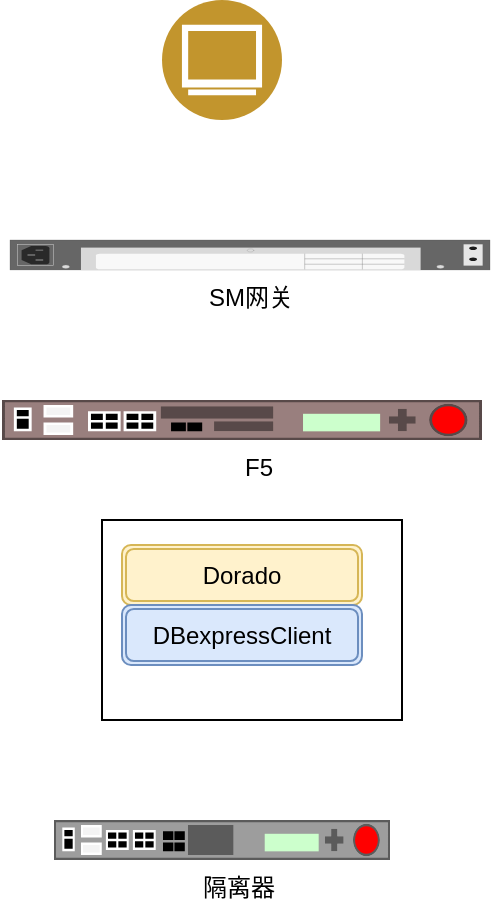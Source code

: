 <mxfile version="20.3.2" type="github">
  <diagram id="StDbWVGbuC4IspPMEpyC" name="Page-1">
    <mxGraphModel dx="1422" dy="754" grid="1" gridSize="10" guides="1" tooltips="1" connect="1" arrows="1" fold="1" page="1" pageScale="1" pageWidth="827" pageHeight="1169" math="0" shadow="0">
      <root>
        <mxCell id="0" />
        <mxCell id="1" parent="0" />
        <mxCell id="kidQvLxyVNKyfz2EifL9-16" value="" style="rounded=0;whiteSpace=wrap;html=1;" vertex="1" parent="1">
          <mxGeometry x="340" y="290" width="150" height="100" as="geometry" />
        </mxCell>
        <mxCell id="kidQvLxyVNKyfz2EifL9-1" value="F5" style="strokeColor=#b85450;html=1;labelPosition=center;align=center;spacingLeft=15;shadow=0;dashed=0;outlineConnect=0;shape=mxgraph.rack.f5.big_ip_3900;fillColor=#f8cecc;verticalLabelPosition=bottom;verticalAlign=top;" vertex="1" parent="1">
          <mxGeometry x="290" y="230" width="240" height="20" as="geometry" />
        </mxCell>
        <mxCell id="kidQvLxyVNKyfz2EifL9-5" value="SM网关" style="html=1;verticalLabelPosition=bottom;verticalAlign=top;outlineConnect=0;shadow=0;dashed=0;shape=mxgraph.rack.hpe_aruba.gateways_controllers.aruba_7010_mobility_controller_rear;" vertex="1" parent="1">
          <mxGeometry x="294" y="150" width="240" height="15" as="geometry" />
        </mxCell>
        <mxCell id="kidQvLxyVNKyfz2EifL9-7" value="" style="aspect=fixed;perimeter=ellipsePerimeter;html=1;align=center;shadow=0;dashed=0;fontColor=#4277BB;labelBackgroundColor=#ffffff;fontSize=12;spacingTop=3;image;image=img/lib/ibm/users/browser.svg;" vertex="1" parent="1">
          <mxGeometry x="370" y="30" width="60" height="60" as="geometry" />
        </mxCell>
        <mxCell id="kidQvLxyVNKyfz2EifL9-12" value="隔离器" style="strokeColor=#666666;html=1;labelPosition=center;align=center;spacingLeft=15;shadow=0;dashed=0;outlineConnect=0;shape=mxgraph.rack.f5.em_4000;verticalLabelPosition=bottom;verticalAlign=top;" vertex="1" parent="1">
          <mxGeometry x="316" y="440" width="168" height="20" as="geometry" />
        </mxCell>
        <mxCell id="kidQvLxyVNKyfz2EifL9-20" value="" style="group" vertex="1" connectable="0" parent="1">
          <mxGeometry x="350" y="302.5" width="120" height="60" as="geometry" />
        </mxCell>
        <mxCell id="kidQvLxyVNKyfz2EifL9-18" value="Dorado" style="shape=ext;double=1;rounded=1;whiteSpace=wrap;html=1;fillColor=#fff2cc;strokeColor=#d6b656;" vertex="1" parent="kidQvLxyVNKyfz2EifL9-20">
          <mxGeometry width="120" height="30" as="geometry" />
        </mxCell>
        <mxCell id="kidQvLxyVNKyfz2EifL9-19" value="DBexpressClient" style="shape=ext;double=1;rounded=1;whiteSpace=wrap;html=1;fillColor=#dae8fc;strokeColor=#6c8ebf;" vertex="1" parent="kidQvLxyVNKyfz2EifL9-20">
          <mxGeometry y="30" width="120" height="30" as="geometry" />
        </mxCell>
      </root>
    </mxGraphModel>
  </diagram>
</mxfile>
